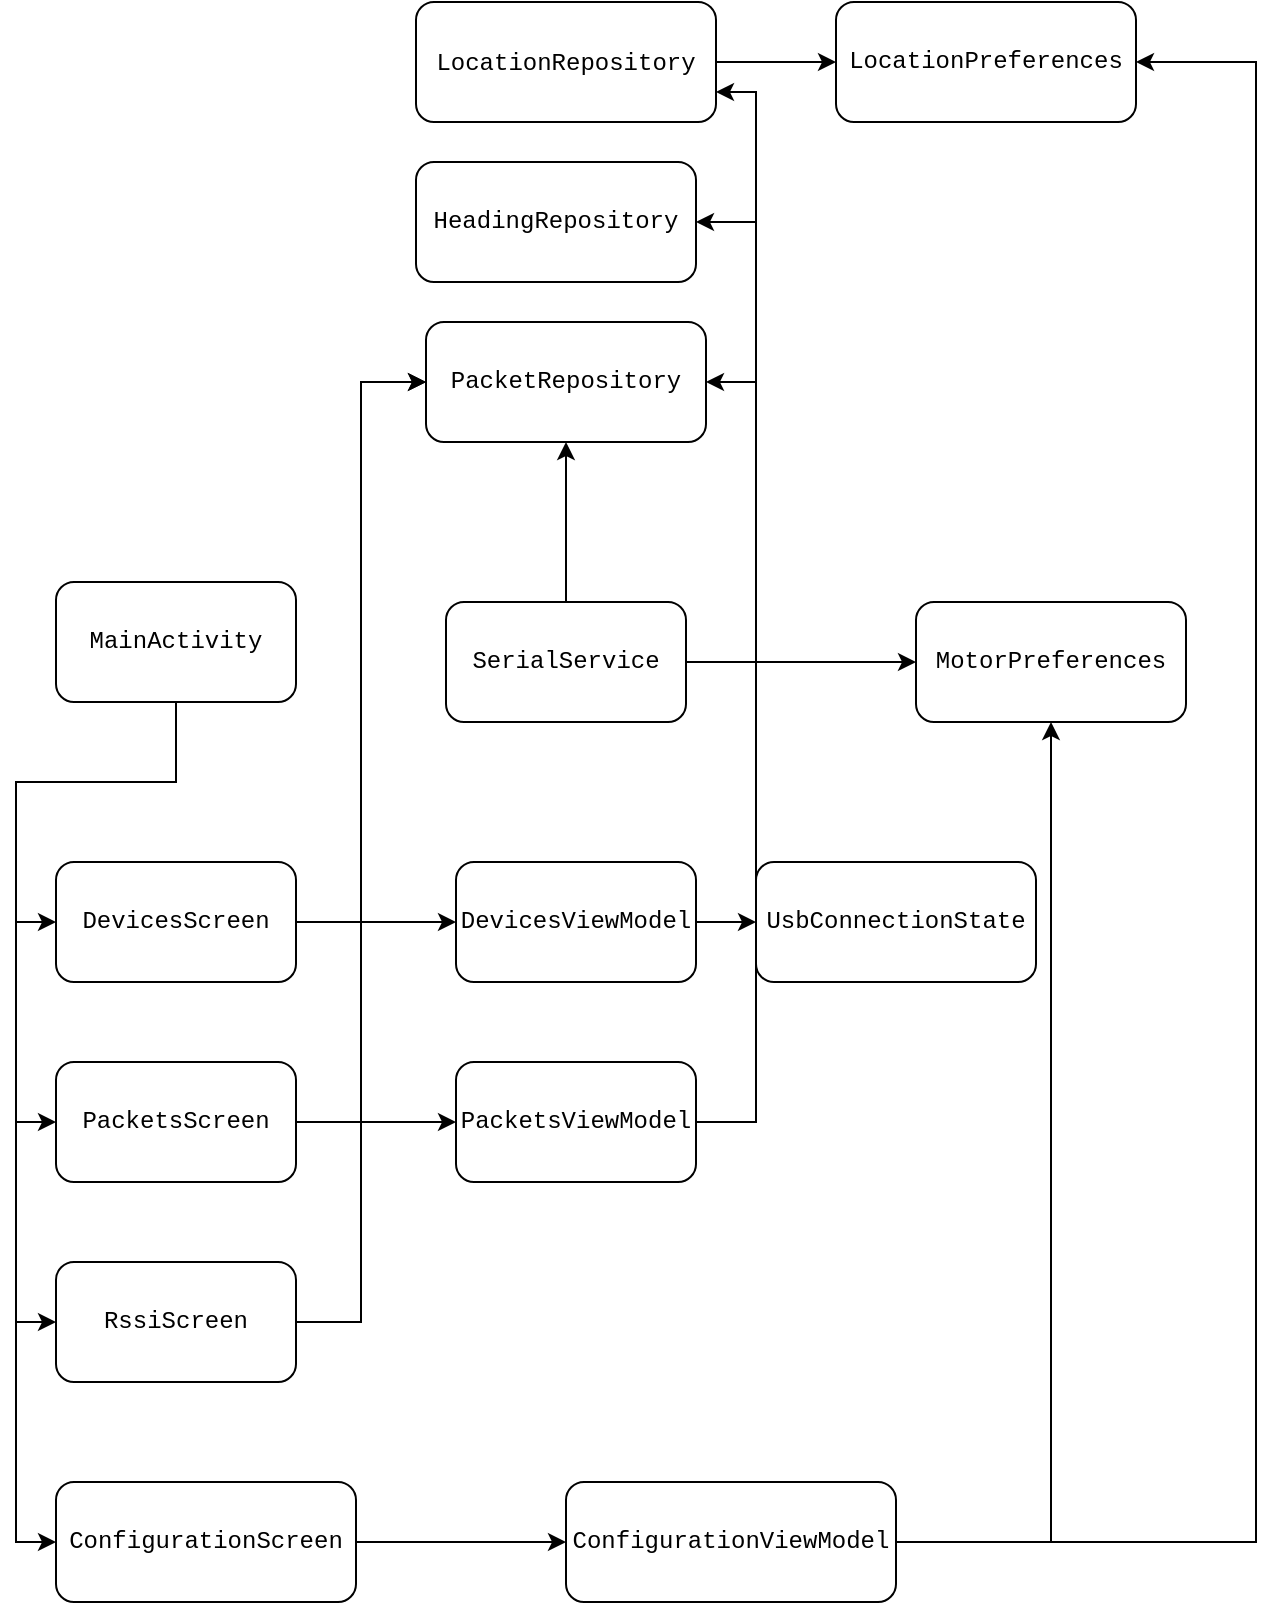 <mxfile version="20.1.4" type="github">
  <diagram id="aEbpZPCc_LlG3ioPgZWl" name="Page-1">
    <mxGraphModel dx="824" dy="880" grid="1" gridSize="10" guides="1" tooltips="1" connect="1" arrows="1" fold="1" page="1" pageScale="1" pageWidth="850" pageHeight="1100" math="1" shadow="0">
      <root>
        <mxCell id="0" />
        <mxCell id="1" parent="0" />
        <mxCell id="ZS1P1wIDxHiVlfbV4E8Z-8" value="" style="edgeStyle=orthogonalEdgeStyle;rounded=0;orthogonalLoop=1;jettySize=auto;html=1;fontFamily=Courier New;" parent="1" source="ZS1P1wIDxHiVlfbV4E8Z-1" target="ZS1P1wIDxHiVlfbV4E8Z-7" edge="1">
          <mxGeometry relative="1" as="geometry" />
        </mxCell>
        <mxCell id="ZS1P1wIDxHiVlfbV4E8Z-1" value="&lt;font face=&quot;Courier New&quot;&gt;LocationRepository&lt;/font&gt;" style="rounded=1;whiteSpace=wrap;html=1;" parent="1" vertex="1">
          <mxGeometry x="230" y="70" width="150" height="60" as="geometry" />
        </mxCell>
        <mxCell id="ZS1P1wIDxHiVlfbV4E8Z-5" value="HeadingRepository" style="rounded=1;whiteSpace=wrap;html=1;fontFamily=Courier New;" parent="1" vertex="1">
          <mxGeometry x="230" y="150" width="140" height="60" as="geometry" />
        </mxCell>
        <mxCell id="ZS1P1wIDxHiVlfbV4E8Z-6" value="PacketRepository" style="rounded=1;whiteSpace=wrap;html=1;fontFamily=Courier New;" parent="1" vertex="1">
          <mxGeometry x="235" y="230" width="140" height="60" as="geometry" />
        </mxCell>
        <mxCell id="ZS1P1wIDxHiVlfbV4E8Z-7" value="LocationPreferences" style="rounded=1;whiteSpace=wrap;html=1;fontFamily=Courier New;" parent="1" vertex="1">
          <mxGeometry x="440" y="70" width="150" height="60" as="geometry" />
        </mxCell>
        <mxCell id="ZS1P1wIDxHiVlfbV4E8Z-16" value="" style="edgeStyle=orthogonalEdgeStyle;rounded=0;orthogonalLoop=1;jettySize=auto;html=1;fontFamily=Courier New;" parent="1" source="ZS1P1wIDxHiVlfbV4E8Z-9" target="ZS1P1wIDxHiVlfbV4E8Z-15" edge="1">
          <mxGeometry relative="1" as="geometry" />
        </mxCell>
        <mxCell id="ZS1P1wIDxHiVlfbV4E8Z-9" value="DevicesScreen" style="rounded=1;whiteSpace=wrap;html=1;fontFamily=Courier New;" parent="1" vertex="1">
          <mxGeometry x="50" y="500" width="120" height="60" as="geometry" />
        </mxCell>
        <mxCell id="ZS1P1wIDxHiVlfbV4E8Z-18" style="edgeStyle=orthogonalEdgeStyle;rounded=0;orthogonalLoop=1;jettySize=auto;html=1;entryX=0;entryY=0.5;entryDx=0;entryDy=0;fontFamily=Courier New;" parent="1" source="ZS1P1wIDxHiVlfbV4E8Z-10" target="ZS1P1wIDxHiVlfbV4E8Z-6" edge="1">
          <mxGeometry relative="1" as="geometry" />
        </mxCell>
        <mxCell id="N3EX40RR_QJDh5tI2itQ-2" value="" style="edgeStyle=orthogonalEdgeStyle;rounded=0;orthogonalLoop=1;jettySize=auto;html=1;fontFamily=Courier New;" edge="1" parent="1" source="ZS1P1wIDxHiVlfbV4E8Z-10" target="N3EX40RR_QJDh5tI2itQ-1">
          <mxGeometry relative="1" as="geometry" />
        </mxCell>
        <mxCell id="ZS1P1wIDxHiVlfbV4E8Z-10" value="PacketsScreen" style="rounded=1;whiteSpace=wrap;html=1;fontFamily=Courier New;" parent="1" vertex="1">
          <mxGeometry x="50" y="600" width="120" height="60" as="geometry" />
        </mxCell>
        <mxCell id="ZS1P1wIDxHiVlfbV4E8Z-20" style="edgeStyle=orthogonalEdgeStyle;rounded=0;orthogonalLoop=1;jettySize=auto;html=1;exitX=1;exitY=0.5;exitDx=0;exitDy=0;entryX=0;entryY=0.5;entryDx=0;entryDy=0;fontFamily=Courier New;" parent="1" source="ZS1P1wIDxHiVlfbV4E8Z-11" target="ZS1P1wIDxHiVlfbV4E8Z-6" edge="1">
          <mxGeometry relative="1" as="geometry" />
        </mxCell>
        <mxCell id="ZS1P1wIDxHiVlfbV4E8Z-11" value="RssiScreen" style="rounded=1;whiteSpace=wrap;html=1;fontFamily=Courier New;" parent="1" vertex="1">
          <mxGeometry x="50" y="700" width="120" height="60" as="geometry" />
        </mxCell>
        <mxCell id="N3EX40RR_QJDh5tI2itQ-5" value="" style="edgeStyle=orthogonalEdgeStyle;rounded=0;orthogonalLoop=1;jettySize=auto;html=1;fontFamily=Courier New;" edge="1" parent="1" source="ZS1P1wIDxHiVlfbV4E8Z-12" target="N3EX40RR_QJDh5tI2itQ-4">
          <mxGeometry relative="1" as="geometry" />
        </mxCell>
        <mxCell id="ZS1P1wIDxHiVlfbV4E8Z-12" value="ConfigurationScreen" style="rounded=1;whiteSpace=wrap;html=1;fontFamily=Courier New;" parent="1" vertex="1">
          <mxGeometry x="50" y="810" width="150" height="60" as="geometry" />
        </mxCell>
        <mxCell id="ZS1P1wIDxHiVlfbV4E8Z-17" style="edgeStyle=orthogonalEdgeStyle;rounded=0;orthogonalLoop=1;jettySize=auto;html=1;entryX=0;entryY=0.5;entryDx=0;entryDy=0;fontFamily=Courier New;" parent="1" source="ZS1P1wIDxHiVlfbV4E8Z-13" target="ZS1P1wIDxHiVlfbV4E8Z-14" edge="1">
          <mxGeometry relative="1" as="geometry" />
        </mxCell>
        <mxCell id="ZS1P1wIDxHiVlfbV4E8Z-19" style="edgeStyle=orthogonalEdgeStyle;rounded=0;orthogonalLoop=1;jettySize=auto;html=1;exitX=0.5;exitY=0;exitDx=0;exitDy=0;entryX=0.5;entryY=1;entryDx=0;entryDy=0;fontFamily=Courier New;" parent="1" source="ZS1P1wIDxHiVlfbV4E8Z-13" target="ZS1P1wIDxHiVlfbV4E8Z-6" edge="1">
          <mxGeometry relative="1" as="geometry" />
        </mxCell>
        <mxCell id="ZS1P1wIDxHiVlfbV4E8Z-13" value="SerialService" style="rounded=1;whiteSpace=wrap;html=1;fontFamily=Courier New;" parent="1" vertex="1">
          <mxGeometry x="245" y="370" width="120" height="60" as="geometry" />
        </mxCell>
        <mxCell id="ZS1P1wIDxHiVlfbV4E8Z-14" value="MotorPreferences" style="rounded=1;whiteSpace=wrap;html=1;fontFamily=Courier New;" parent="1" vertex="1">
          <mxGeometry x="480" y="370" width="135" height="60" as="geometry" />
        </mxCell>
        <mxCell id="N3EX40RR_QJDh5tI2itQ-11" value="" style="edgeStyle=orthogonalEdgeStyle;rounded=0;orthogonalLoop=1;jettySize=auto;html=1;fontFamily=Courier New;" edge="1" parent="1" source="ZS1P1wIDxHiVlfbV4E8Z-15" target="N3EX40RR_QJDh5tI2itQ-10">
          <mxGeometry relative="1" as="geometry" />
        </mxCell>
        <mxCell id="ZS1P1wIDxHiVlfbV4E8Z-15" value="DevicesViewModel" style="whiteSpace=wrap;html=1;fontFamily=Courier New;rounded=1;" parent="1" vertex="1">
          <mxGeometry x="250" y="500" width="120" height="60" as="geometry" />
        </mxCell>
        <mxCell id="N3EX40RR_QJDh5tI2itQ-3" style="edgeStyle=orthogonalEdgeStyle;rounded=0;orthogonalLoop=1;jettySize=auto;html=1;entryX=1;entryY=0.5;entryDx=0;entryDy=0;fontFamily=Courier New;" edge="1" parent="1" source="N3EX40RR_QJDh5tI2itQ-1" target="ZS1P1wIDxHiVlfbV4E8Z-6">
          <mxGeometry relative="1" as="geometry">
            <Array as="points">
              <mxPoint x="400" y="630" />
              <mxPoint x="400" y="260" />
            </Array>
          </mxGeometry>
        </mxCell>
        <mxCell id="N3EX40RR_QJDh5tI2itQ-8" style="edgeStyle=orthogonalEdgeStyle;rounded=0;orthogonalLoop=1;jettySize=auto;html=1;exitX=1;exitY=0.5;exitDx=0;exitDy=0;entryX=1;entryY=0.5;entryDx=0;entryDy=0;fontFamily=Courier New;" edge="1" parent="1" source="N3EX40RR_QJDh5tI2itQ-1" target="ZS1P1wIDxHiVlfbV4E8Z-5">
          <mxGeometry relative="1" as="geometry">
            <Array as="points">
              <mxPoint x="400" y="630" />
              <mxPoint x="400" y="180" />
            </Array>
          </mxGeometry>
        </mxCell>
        <mxCell id="N3EX40RR_QJDh5tI2itQ-9" style="edgeStyle=orthogonalEdgeStyle;rounded=0;orthogonalLoop=1;jettySize=auto;html=1;exitX=1;exitY=0.5;exitDx=0;exitDy=0;entryX=1;entryY=0.75;entryDx=0;entryDy=0;fontFamily=Courier New;" edge="1" parent="1" source="N3EX40RR_QJDh5tI2itQ-1" target="ZS1P1wIDxHiVlfbV4E8Z-1">
          <mxGeometry relative="1" as="geometry">
            <Array as="points">
              <mxPoint x="400" y="630" />
              <mxPoint x="400" y="115" />
            </Array>
          </mxGeometry>
        </mxCell>
        <mxCell id="N3EX40RR_QJDh5tI2itQ-1" value="PacketsViewModel" style="whiteSpace=wrap;html=1;fontFamily=Courier New;rounded=1;" vertex="1" parent="1">
          <mxGeometry x="250" y="600" width="120" height="60" as="geometry" />
        </mxCell>
        <mxCell id="N3EX40RR_QJDh5tI2itQ-6" style="edgeStyle=orthogonalEdgeStyle;rounded=0;orthogonalLoop=1;jettySize=auto;html=1;exitX=1;exitY=0.5;exitDx=0;exitDy=0;entryX=0.5;entryY=1;entryDx=0;entryDy=0;fontFamily=Courier New;" edge="1" parent="1" source="N3EX40RR_QJDh5tI2itQ-4" target="ZS1P1wIDxHiVlfbV4E8Z-14">
          <mxGeometry relative="1" as="geometry" />
        </mxCell>
        <mxCell id="N3EX40RR_QJDh5tI2itQ-7" style="edgeStyle=orthogonalEdgeStyle;rounded=0;orthogonalLoop=1;jettySize=auto;html=1;exitX=1;exitY=0.5;exitDx=0;exitDy=0;entryX=1;entryY=0.5;entryDx=0;entryDy=0;fontFamily=Courier New;" edge="1" parent="1" source="N3EX40RR_QJDh5tI2itQ-4" target="ZS1P1wIDxHiVlfbV4E8Z-7">
          <mxGeometry relative="1" as="geometry">
            <Array as="points">
              <mxPoint x="650" y="840" />
              <mxPoint x="650" y="100" />
            </Array>
          </mxGeometry>
        </mxCell>
        <mxCell id="N3EX40RR_QJDh5tI2itQ-4" value="ConfigurationViewModel" style="rounded=1;whiteSpace=wrap;html=1;fontFamily=Courier New;" vertex="1" parent="1">
          <mxGeometry x="305" y="810" width="165" height="60" as="geometry" />
        </mxCell>
        <mxCell id="N3EX40RR_QJDh5tI2itQ-10" value="UsbConnectionState" style="rounded=1;whiteSpace=wrap;html=1;fontFamily=Courier New;" vertex="1" parent="1">
          <mxGeometry x="400" y="500" width="140" height="60" as="geometry" />
        </mxCell>
        <mxCell id="N3EX40RR_QJDh5tI2itQ-13" style="edgeStyle=orthogonalEdgeStyle;rounded=0;orthogonalLoop=1;jettySize=auto;html=1;entryX=0;entryY=0.5;entryDx=0;entryDy=0;fontFamily=Courier New;" edge="1" parent="1" source="N3EX40RR_QJDh5tI2itQ-12" target="ZS1P1wIDxHiVlfbV4E8Z-9">
          <mxGeometry relative="1" as="geometry" />
        </mxCell>
        <mxCell id="N3EX40RR_QJDh5tI2itQ-14" style="edgeStyle=orthogonalEdgeStyle;rounded=0;orthogonalLoop=1;jettySize=auto;html=1;entryX=0;entryY=0.5;entryDx=0;entryDy=0;fontFamily=Courier New;" edge="1" parent="1" source="N3EX40RR_QJDh5tI2itQ-12" target="ZS1P1wIDxHiVlfbV4E8Z-10">
          <mxGeometry relative="1" as="geometry">
            <Array as="points">
              <mxPoint x="110" y="460" />
              <mxPoint x="30" y="460" />
              <mxPoint x="30" y="630" />
            </Array>
          </mxGeometry>
        </mxCell>
        <mxCell id="N3EX40RR_QJDh5tI2itQ-15" style="edgeStyle=orthogonalEdgeStyle;rounded=0;orthogonalLoop=1;jettySize=auto;html=1;entryX=0;entryY=0.5;entryDx=0;entryDy=0;fontFamily=Courier New;" edge="1" parent="1" source="N3EX40RR_QJDh5tI2itQ-12" target="ZS1P1wIDxHiVlfbV4E8Z-11">
          <mxGeometry relative="1" as="geometry">
            <Array as="points">
              <mxPoint x="110" y="460" />
              <mxPoint x="30" y="460" />
              <mxPoint x="30" y="730" />
            </Array>
          </mxGeometry>
        </mxCell>
        <mxCell id="N3EX40RR_QJDh5tI2itQ-16" style="edgeStyle=orthogonalEdgeStyle;rounded=0;orthogonalLoop=1;jettySize=auto;html=1;exitX=0.5;exitY=1;exitDx=0;exitDy=0;entryX=0;entryY=0.5;entryDx=0;entryDy=0;fontFamily=Courier New;" edge="1" parent="1" source="N3EX40RR_QJDh5tI2itQ-12" target="ZS1P1wIDxHiVlfbV4E8Z-12">
          <mxGeometry relative="1" as="geometry">
            <Array as="points">
              <mxPoint x="110" y="460" />
              <mxPoint x="30" y="460" />
              <mxPoint x="30" y="840" />
            </Array>
          </mxGeometry>
        </mxCell>
        <mxCell id="N3EX40RR_QJDh5tI2itQ-12" value="MainActivity" style="rounded=1;whiteSpace=wrap;html=1;fontFamily=Courier New;" vertex="1" parent="1">
          <mxGeometry x="50" y="360" width="120" height="60" as="geometry" />
        </mxCell>
      </root>
    </mxGraphModel>
  </diagram>
</mxfile>
